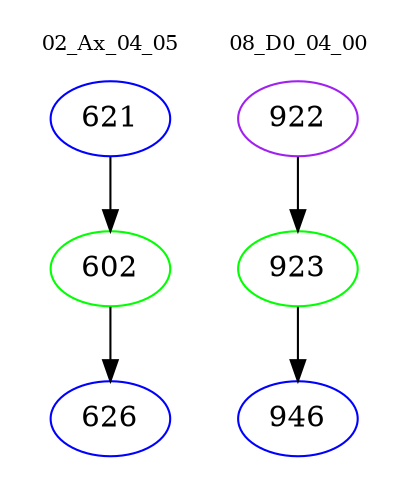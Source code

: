 digraph{
subgraph cluster_0 {
color = white
label = "02_Ax_04_05";
fontsize=10;
T0_621 [label="621", color="blue"]
T0_621 -> T0_602 [color="black"]
T0_602 [label="602", color="green"]
T0_602 -> T0_626 [color="black"]
T0_626 [label="626", color="blue"]
}
subgraph cluster_1 {
color = white
label = "08_D0_04_00";
fontsize=10;
T1_922 [label="922", color="purple"]
T1_922 -> T1_923 [color="black"]
T1_923 [label="923", color="green"]
T1_923 -> T1_946 [color="black"]
T1_946 [label="946", color="blue"]
}
}
